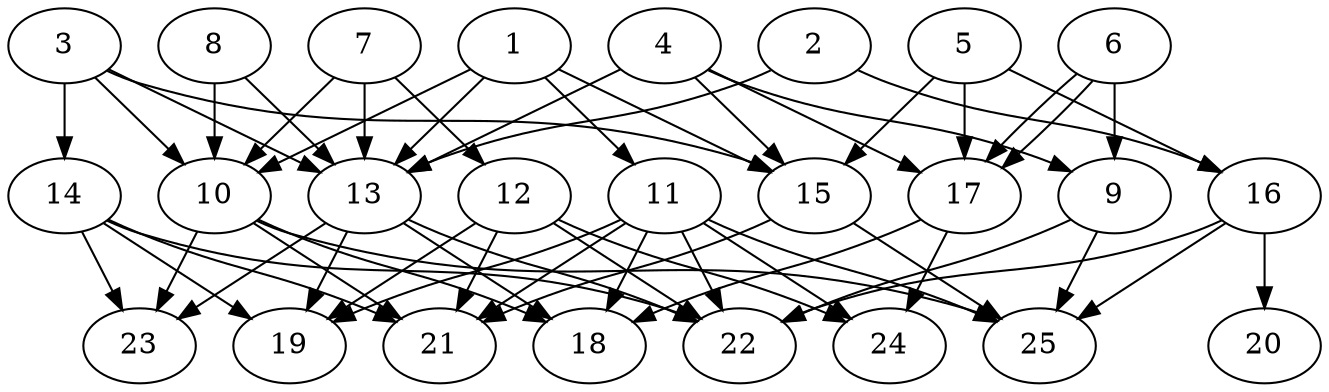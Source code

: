 // DAG automatically generated by daggen at Thu Oct  3 14:00:39 2019
// ./daggen --dot -n 25 --ccr 0.4 --fat 0.7 --regular 0.9 --density 0.7 --mindata 5242880 --maxdata 52428800 
digraph G {
  1 [size="21184000", alpha="0.08", expect_size="8473600"] 
  1 -> 10 [size ="8473600"]
  1 -> 11 [size ="8473600"]
  1 -> 13 [size ="8473600"]
  1 -> 15 [size ="8473600"]
  2 [size="21713920", alpha="0.13", expect_size="8685568"] 
  2 -> 13 [size ="8685568"]
  2 -> 16 [size ="8685568"]
  3 [size="41395200", alpha="0.03", expect_size="16558080"] 
  3 -> 10 [size ="16558080"]
  3 -> 13 [size ="16558080"]
  3 -> 14 [size ="16558080"]
  3 -> 15 [size ="16558080"]
  4 [size="78978560", alpha="0.16", expect_size="31591424"] 
  4 -> 9 [size ="31591424"]
  4 -> 13 [size ="31591424"]
  4 -> 15 [size ="31591424"]
  4 -> 17 [size ="31591424"]
  5 [size="47613440", alpha="0.13", expect_size="19045376"] 
  5 -> 15 [size ="19045376"]
  5 -> 16 [size ="19045376"]
  5 -> 17 [size ="19045376"]
  6 [size="115307520", alpha="0.03", expect_size="46123008"] 
  6 -> 9 [size ="46123008"]
  6 -> 17 [size ="46123008"]
  6 -> 17 [size ="46123008"]
  7 [size="93102080", alpha="0.12", expect_size="37240832"] 
  7 -> 10 [size ="37240832"]
  7 -> 12 [size ="37240832"]
  7 -> 13 [size ="37240832"]
  8 [size="112496640", alpha="0.17", expect_size="44998656"] 
  8 -> 10 [size ="44998656"]
  8 -> 13 [size ="44998656"]
  9 [size="46617600", alpha="0.14", expect_size="18647040"] 
  9 -> 22 [size ="18647040"]
  9 -> 25 [size ="18647040"]
  10 [size="91417600", alpha="0.05", expect_size="36567040"] 
  10 -> 18 [size ="36567040"]
  10 -> 21 [size ="36567040"]
  10 -> 23 [size ="36567040"]
  10 -> 25 [size ="36567040"]
  11 [size="78292480", alpha="0.11", expect_size="31316992"] 
  11 -> 18 [size ="31316992"]
  11 -> 19 [size ="31316992"]
  11 -> 21 [size ="31316992"]
  11 -> 22 [size ="31316992"]
  11 -> 24 [size ="31316992"]
  11 -> 25 [size ="31316992"]
  12 [size="127114240", alpha="0.13", expect_size="50845696"] 
  12 -> 19 [size ="50845696"]
  12 -> 21 [size ="50845696"]
  12 -> 22 [size ="50845696"]
  12 -> 24 [size ="50845696"]
  13 [size="83550720", alpha="0.17", expect_size="33420288"] 
  13 -> 18 [size ="33420288"]
  13 -> 19 [size ="33420288"]
  13 -> 22 [size ="33420288"]
  13 -> 23 [size ="33420288"]
  14 [size="102848000", alpha="0.14", expect_size="41139200"] 
  14 -> 19 [size ="41139200"]
  14 -> 21 [size ="41139200"]
  14 -> 22 [size ="41139200"]
  14 -> 23 [size ="41139200"]
  15 [size="80957440", alpha="0.15", expect_size="32382976"] 
  15 -> 21 [size ="32382976"]
  15 -> 25 [size ="32382976"]
  16 [size="38522880", alpha="0.03", expect_size="15409152"] 
  16 -> 20 [size ="15409152"]
  16 -> 22 [size ="15409152"]
  16 -> 25 [size ="15409152"]
  17 [size="58045440", alpha="0.05", expect_size="23218176"] 
  17 -> 18 [size ="23218176"]
  17 -> 24 [size ="23218176"]
  18 [size="129612800", alpha="0.05", expect_size="51845120"] 
  19 [size="110440960", alpha="0.19", expect_size="44176384"] 
  20 [size="74647040", alpha="0.19", expect_size="29858816"] 
  21 [size="105392640", alpha="0.01", expect_size="42157056"] 
  22 [size="53726720", alpha="0.04", expect_size="21490688"] 
  23 [size="129510400", alpha="0.12", expect_size="51804160"] 
  24 [size="114429440", alpha="0.11", expect_size="45771776"] 
  25 [size="78049280", alpha="0.16", expect_size="31219712"] 
}

